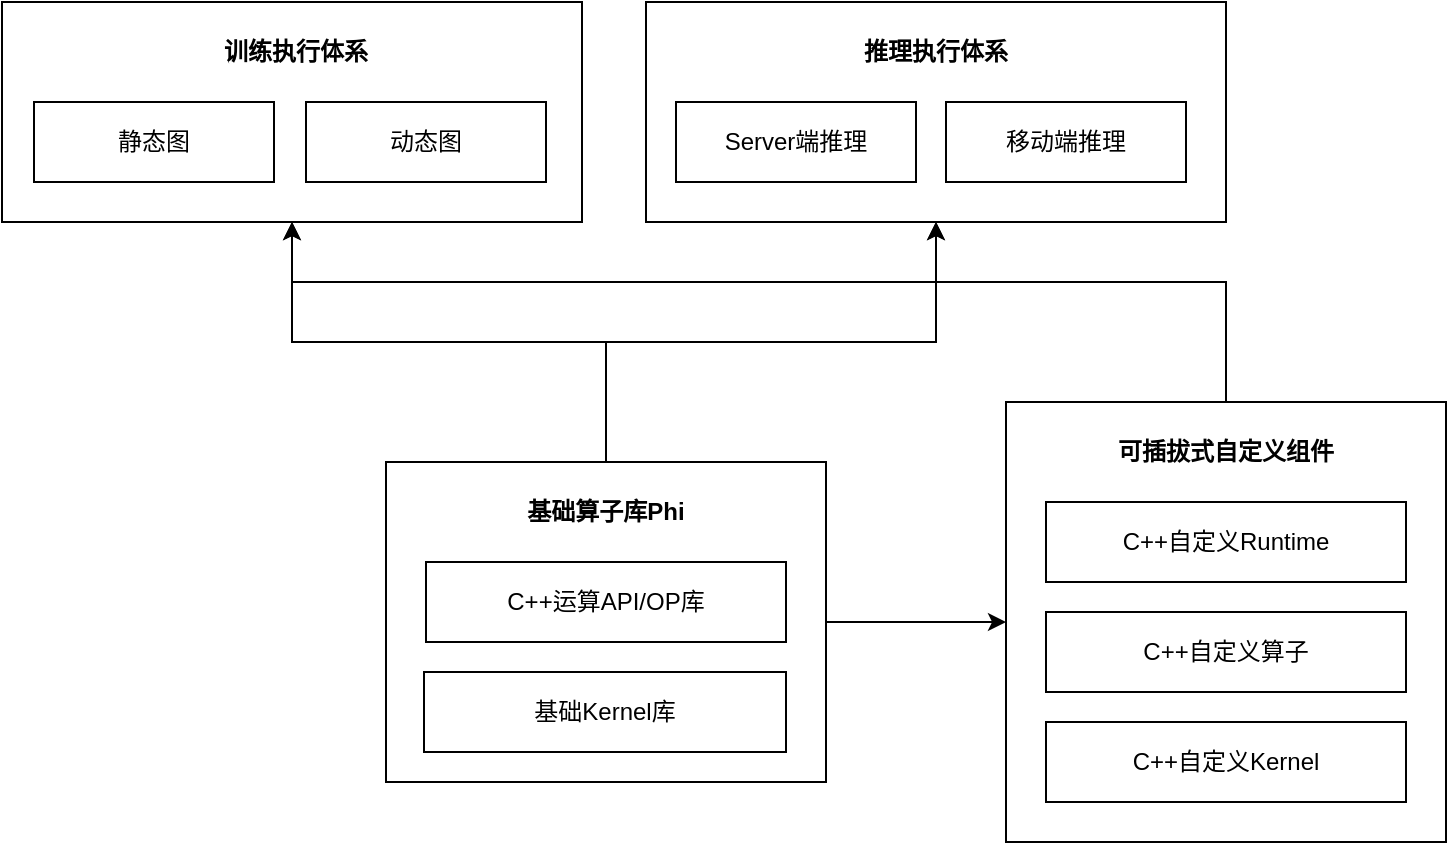 <mxfile version="18.0.7" type="github" pages="5">
  <diagram id="gUNIc96-A6eUASuaVPH1" name="all-framework">
    <mxGraphModel dx="946" dy="613" grid="1" gridSize="10" guides="1" tooltips="1" connect="1" arrows="1" fold="1" page="1" pageScale="1" pageWidth="827" pageHeight="1169" math="0" shadow="0">
      <root>
        <mxCell id="0" />
        <mxCell id="1" parent="0" />
        <mxCell id="IZkzQ_OtwRAx11R-YXKO-26" style="edgeStyle=orthogonalEdgeStyle;rounded=0;orthogonalLoop=1;jettySize=auto;html=1;entryX=0.5;entryY=1;entryDx=0;entryDy=0;" edge="1" parent="1" source="IZkzQ_OtwRAx11R-YXKO-22" target="IZkzQ_OtwRAx11R-YXKO-6">
          <mxGeometry relative="1" as="geometry">
            <Array as="points">
              <mxPoint x="690" y="390" />
              <mxPoint x="545" y="390" />
            </Array>
          </mxGeometry>
        </mxCell>
        <mxCell id="IZkzQ_OtwRAx11R-YXKO-27" style="edgeStyle=orthogonalEdgeStyle;rounded=0;orthogonalLoop=1;jettySize=auto;html=1;exitX=0.5;exitY=0;exitDx=0;exitDy=0;entryX=0.5;entryY=1;entryDx=0;entryDy=0;" edge="1" parent="1" source="IZkzQ_OtwRAx11R-YXKO-22" target="IZkzQ_OtwRAx11R-YXKO-3">
          <mxGeometry relative="1" as="geometry">
            <Array as="points">
              <mxPoint x="690" y="390" />
              <mxPoint x="223" y="390" />
            </Array>
          </mxGeometry>
        </mxCell>
        <mxCell id="IZkzQ_OtwRAx11R-YXKO-22" value="" style="rounded=0;whiteSpace=wrap;html=1;" vertex="1" parent="1">
          <mxGeometry x="580" y="450" width="220" height="220" as="geometry" />
        </mxCell>
        <mxCell id="IZkzQ_OtwRAx11R-YXKO-17" style="edgeStyle=orthogonalEdgeStyle;rounded=0;orthogonalLoop=1;jettySize=auto;html=1;exitX=0.5;exitY=0;exitDx=0;exitDy=0;entryX=0.5;entryY=1;entryDx=0;entryDy=0;" edge="1" parent="1" source="IZkzQ_OtwRAx11R-YXKO-9" target="IZkzQ_OtwRAx11R-YXKO-3">
          <mxGeometry relative="1" as="geometry" />
        </mxCell>
        <mxCell id="IZkzQ_OtwRAx11R-YXKO-18" style="edgeStyle=orthogonalEdgeStyle;rounded=0;orthogonalLoop=1;jettySize=auto;html=1;entryX=0.5;entryY=1;entryDx=0;entryDy=0;" edge="1" parent="1" source="IZkzQ_OtwRAx11R-YXKO-9" target="IZkzQ_OtwRAx11R-YXKO-6">
          <mxGeometry relative="1" as="geometry" />
        </mxCell>
        <mxCell id="IZkzQ_OtwRAx11R-YXKO-24" style="edgeStyle=orthogonalEdgeStyle;rounded=0;orthogonalLoop=1;jettySize=auto;html=1;exitX=1;exitY=0.5;exitDx=0;exitDy=0;entryX=0;entryY=0.5;entryDx=0;entryDy=0;" edge="1" parent="1" source="IZkzQ_OtwRAx11R-YXKO-9" target="IZkzQ_OtwRAx11R-YXKO-22">
          <mxGeometry relative="1" as="geometry" />
        </mxCell>
        <mxCell id="IZkzQ_OtwRAx11R-YXKO-9" value="" style="rounded=0;whiteSpace=wrap;html=1;" vertex="1" parent="1">
          <mxGeometry x="270" y="480" width="220" height="160" as="geometry" />
        </mxCell>
        <mxCell id="IZkzQ_OtwRAx11R-YXKO-1" value="基础Kernel库" style="rounded=0;whiteSpace=wrap;html=1;" vertex="1" parent="1">
          <mxGeometry x="289" y="585" width="181" height="40" as="geometry" />
        </mxCell>
        <mxCell id="IZkzQ_OtwRAx11R-YXKO-2" value="C++运算API/OP库" style="rounded=0;whiteSpace=wrap;html=1;" vertex="1" parent="1">
          <mxGeometry x="290" y="530" width="180" height="40" as="geometry" />
        </mxCell>
        <mxCell id="IZkzQ_OtwRAx11R-YXKO-3" value="" style="rounded=0;whiteSpace=wrap;html=1;" vertex="1" parent="1">
          <mxGeometry x="78" y="250" width="290" height="110" as="geometry" />
        </mxCell>
        <mxCell id="IZkzQ_OtwRAx11R-YXKO-4" value="动态图" style="rounded=0;whiteSpace=wrap;html=1;" vertex="1" parent="1">
          <mxGeometry x="230" y="300" width="120" height="40" as="geometry" />
        </mxCell>
        <mxCell id="IZkzQ_OtwRAx11R-YXKO-5" value="静态图" style="rounded=0;whiteSpace=wrap;html=1;" vertex="1" parent="1">
          <mxGeometry x="94" y="300" width="120" height="40" as="geometry" />
        </mxCell>
        <mxCell id="IZkzQ_OtwRAx11R-YXKO-6" value="" style="rounded=0;whiteSpace=wrap;html=1;" vertex="1" parent="1">
          <mxGeometry x="400" y="250" width="290" height="110" as="geometry" />
        </mxCell>
        <mxCell id="IZkzQ_OtwRAx11R-YXKO-7" value="Server端推理" style="rounded=0;whiteSpace=wrap;html=1;" vertex="1" parent="1">
          <mxGeometry x="415" y="300" width="120" height="40" as="geometry" />
        </mxCell>
        <mxCell id="IZkzQ_OtwRAx11R-YXKO-8" value="移动端推理" style="rounded=0;whiteSpace=wrap;html=1;" vertex="1" parent="1">
          <mxGeometry x="550" y="300" width="120" height="40" as="geometry" />
        </mxCell>
        <mxCell id="IZkzQ_OtwRAx11R-YXKO-10" value="基础算子库Phi" style="text;html=1;strokeColor=none;fillColor=none;align=center;verticalAlign=middle;whiteSpace=wrap;rounded=0;fontStyle=1" vertex="1" parent="1">
          <mxGeometry x="324.5" y="490" width="110" height="30" as="geometry" />
        </mxCell>
        <mxCell id="IZkzQ_OtwRAx11R-YXKO-11" value="训练执行体系" style="text;html=1;strokeColor=none;fillColor=none;align=center;verticalAlign=middle;whiteSpace=wrap;rounded=0;fontStyle=1" vertex="1" parent="1">
          <mxGeometry x="170" y="260" width="110" height="30" as="geometry" />
        </mxCell>
        <mxCell id="IZkzQ_OtwRAx11R-YXKO-16" value="推理执行体系" style="text;html=1;strokeColor=none;fillColor=none;align=center;verticalAlign=middle;whiteSpace=wrap;rounded=0;fontStyle=1" vertex="1" parent="1">
          <mxGeometry x="490" y="260" width="110" height="30" as="geometry" />
        </mxCell>
        <mxCell id="IZkzQ_OtwRAx11R-YXKO-19" value="C++自定义算子" style="rounded=0;whiteSpace=wrap;html=1;" vertex="1" parent="1">
          <mxGeometry x="600" y="555" width="180" height="40" as="geometry" />
        </mxCell>
        <mxCell id="IZkzQ_OtwRAx11R-YXKO-20" value="C++自定义Runtime" style="rounded=0;whiteSpace=wrap;html=1;" vertex="1" parent="1">
          <mxGeometry x="600" y="500" width="180" height="40" as="geometry" />
        </mxCell>
        <mxCell id="IZkzQ_OtwRAx11R-YXKO-21" value="C++自定义Kernel" style="rounded=0;whiteSpace=wrap;html=1;" vertex="1" parent="1">
          <mxGeometry x="600" y="610" width="180" height="40" as="geometry" />
        </mxCell>
        <mxCell id="IZkzQ_OtwRAx11R-YXKO-23" value="可插拔式自定义组件" style="text;html=1;strokeColor=none;fillColor=none;align=center;verticalAlign=middle;whiteSpace=wrap;rounded=0;fontStyle=1" vertex="1" parent="1">
          <mxGeometry x="625" y="460" width="130" height="30" as="geometry" />
        </mxCell>
      </root>
    </mxGraphModel>
  </diagram>
  <diagram id="NkqMn08no8hSKEZJivaE" name="framework">
    <mxGraphModel dx="946" dy="613" grid="1" gridSize="10" guides="1" tooltips="1" connect="1" arrows="1" fold="1" page="1" pageScale="1" pageWidth="827" pageHeight="1169" math="0" shadow="0">
      <root>
        <mxCell id="0" />
        <mxCell id="1" parent="0" />
        <mxCell id="mUzrur5JFKt8VHuN9QWR-8" value="" style="rounded=0;whiteSpace=wrap;html=1;dashed=1;fillColor=none;" parent="1" vertex="1">
          <mxGeometry x="180" y="160" width="370" height="300" as="geometry" />
        </mxCell>
        <mxCell id="mUzrur5JFKt8VHuN9QWR-1" value="（1）基础数据结构" style="rounded=0;whiteSpace=wrap;html=1;" parent="1" vertex="1">
          <mxGeometry x="190" y="410" width="350" height="40" as="geometry" />
        </mxCell>
        <mxCell id="mUzrur5JFKt8VHuN9QWR-2" value="（2）张量（Tensor）体系" style="rounded=0;whiteSpace=wrap;html=1;" parent="1" vertex="1">
          <mxGeometry x="190" y="360" width="350" height="40" as="geometry" />
        </mxCell>
        <mxCell id="mUzrur5JFKt8VHuN9QWR-3" value="（3）算子内核形式、注册管理体系" style="rounded=0;whiteSpace=wrap;html=1;fontStyle=1;fillColor=#dae8fc;strokeColor=#6c8ebf;" parent="1" vertex="1">
          <mxGeometry x="340" y="310" width="200" height="40" as="geometry" />
        </mxCell>
        <mxCell id="mUzrur5JFKt8VHuN9QWR-4" value="（4）算子维度类型推导管理体系" style="rounded=0;whiteSpace=wrap;html=1;" parent="1" vertex="1">
          <mxGeometry x="190" y="310" width="140" height="40" as="geometry" />
        </mxCell>
        <mxCell id="mUzrur5JFKt8VHuN9QWR-5" value="（5）算子定义描述及生成体系" style="rounded=0;whiteSpace=wrap;html=1;" parent="1" vertex="1">
          <mxGeometry x="190" y="260" width="350" height="40" as="geometry" />
        </mxCell>
        <mxCell id="mUzrur5JFKt8VHuN9QWR-6" value="（6）算子自动化编译及依赖分析体系" style="rounded=0;whiteSpace=wrap;html=1;" parent="1" vertex="1">
          <mxGeometry x="190" y="210" width="140" height="40" as="geometry" />
        </mxCell>
        <mxCell id="mUzrur5JFKt8VHuN9QWR-7" value="（7）算子适配框架执行调度体系" style="rounded=0;whiteSpace=wrap;html=1;" parent="1" vertex="1">
          <mxGeometry x="340" y="210" width="200" height="40" as="geometry" />
        </mxCell>
        <mxCell id="mUzrur5JFKt8VHuN9QWR-9" value="高复用性能的函数式算子体系" style="text;html=1;strokeColor=none;fillColor=none;align=center;verticalAlign=middle;whiteSpace=wrap;rounded=0;dashed=1;fontSize=14;fontStyle=1" parent="1" vertex="1">
          <mxGeometry x="190" y="170" width="190" height="30" as="geometry" />
        </mxCell>
        <mxCell id="mUzrur5JFKt8VHuN9QWR-10" value="&lt;b&gt;&lt;font style=&quot;font-size: 14px&quot;&gt;上层框架执行体系&lt;/font&gt;&lt;/b&gt;" style="rounded=0;whiteSpace=wrap;html=1;fillColor=none;dashed=1;" parent="1" vertex="1">
          <mxGeometry x="180" y="100" width="370" height="50" as="geometry" />
        </mxCell>
      </root>
    </mxGraphModel>
  </diagram>
  <diagram id="X960bwzPuzh3_Vx68Gtz" name="progress">
    <mxGraphModel dx="946" dy="613" grid="1" gridSize="10" guides="1" tooltips="1" connect="1" arrows="1" fold="1" page="1" pageScale="1" pageWidth="827" pageHeight="1169" math="0" shadow="0">
      <root>
        <mxCell id="0" />
        <mxCell id="1" parent="0" />
        <mxCell id="es0Vn_IxNAkJpTyqncEE-2" style="edgeStyle=orthogonalEdgeStyle;rounded=0;orthogonalLoop=1;jettySize=auto;html=1;exitX=0.5;exitY=1;exitDx=0;exitDy=0;entryX=0.5;entryY=0;entryDx=0;entryDy=0;fontSize=14;" parent="1" source="es0Vn_IxNAkJpTyqncEE-3" target="es0Vn_IxNAkJpTyqncEE-5" edge="1">
          <mxGeometry relative="1" as="geometry" />
        </mxCell>
        <mxCell id="es0Vn_IxNAkJpTyqncEE-3" value="有灵活输入参数的函数式算子内核" style="rounded=0;whiteSpace=wrap;html=1;fontSize=14;" parent="1" vertex="1">
          <mxGeometry x="80" y="140" width="240" height="40" as="geometry" />
        </mxCell>
        <mxCell id="es0Vn_IxNAkJpTyqncEE-4" style="edgeStyle=orthogonalEdgeStyle;rounded=0;orthogonalLoop=1;jettySize=auto;html=1;exitX=0.5;exitY=1;exitDx=0;exitDy=0;entryX=0.5;entryY=0;entryDx=0;entryDy=0;fontSize=14;" parent="1" source="es0Vn_IxNAkJpTyqncEE-5" target="es0Vn_IxNAkJpTyqncEE-9" edge="1">
          <mxGeometry relative="1" as="geometry" />
        </mxCell>
        <mxCell id="es0Vn_IxNAkJpTyqncEE-5" value="模板推导结构体" style="rounded=0;whiteSpace=wrap;html=1;fontSize=14;" parent="1" vertex="1">
          <mxGeometry x="120" y="210" width="160" height="40" as="geometry" />
        </mxCell>
        <mxCell id="es0Vn_IxNAkJpTyqncEE-6" style="edgeStyle=orthogonalEdgeStyle;rounded=0;orthogonalLoop=1;jettySize=auto;html=1;exitX=0.5;exitY=1;exitDx=0;exitDy=0;entryX=0.5;entryY=0;entryDx=0;entryDy=0;fontSize=14;" parent="1" source="es0Vn_IxNAkJpTyqncEE-7" target="es0Vn_IxNAkJpTyqncEE-3" edge="1">
          <mxGeometry relative="1" as="geometry" />
        </mxCell>
        <mxCell id="es0Vn_IxNAkJpTyqncEE-7" value="开始" style="ellipse;whiteSpace=wrap;html=1;fontSize=14;" parent="1" vertex="1">
          <mxGeometry x="155" y="50" width="90" height="60" as="geometry" />
        </mxCell>
        <mxCell id="es0Vn_IxNAkJpTyqncEE-8" style="edgeStyle=orthogonalEdgeStyle;rounded=0;orthogonalLoop=1;jettySize=auto;html=1;exitX=0.5;exitY=1;exitDx=0;exitDy=0;entryX=0.5;entryY=0;entryDx=0;entryDy=0;fontSize=14;" parent="1" source="es0Vn_IxNAkJpTyqncEE-9" target="es0Vn_IxNAkJpTyqncEE-14" edge="1">
          <mxGeometry relative="1" as="geometry" />
        </mxCell>
        <mxCell id="es0Vn_IxNAkJpTyqncEE-9" value="多种特化推导模板&lt;br style=&quot;font-size: 14px;&quot;&gt;匹配多种类型&lt;br style=&quot;font-size: 14px;&quot;&gt;Tensor, int, float..." style="rounded=0;whiteSpace=wrap;html=1;fontSize=14;" parent="1" vertex="1">
          <mxGeometry x="120" y="290" width="160" height="70" as="geometry" />
        </mxCell>
        <mxCell id="es0Vn_IxNAkJpTyqncEE-10" style="edgeStyle=orthogonalEdgeStyle;rounded=0;orthogonalLoop=1;jettySize=auto;html=1;exitX=1;exitY=0.5;exitDx=0;exitDy=0;fontSize=14;" parent="1" source="es0Vn_IxNAkJpTyqncEE-14" edge="1">
          <mxGeometry relative="1" as="geometry">
            <mxPoint x="200" y="270" as="targetPoint" />
            <Array as="points">
              <mxPoint x="350" y="430" />
              <mxPoint x="350" y="270" />
            </Array>
          </mxGeometry>
        </mxCell>
        <mxCell id="es0Vn_IxNAkJpTyqncEE-11" value="否" style="edgeLabel;html=1;align=center;verticalAlign=middle;resizable=0;points=[];fontSize=14;" parent="es0Vn_IxNAkJpTyqncEE-10" vertex="1" connectable="0">
          <mxGeometry x="-0.333" y="1" relative="1" as="geometry">
            <mxPoint as="offset" />
          </mxGeometry>
        </mxCell>
        <mxCell id="es0Vn_IxNAkJpTyqncEE-12" style="edgeStyle=orthogonalEdgeStyle;rounded=0;orthogonalLoop=1;jettySize=auto;html=1;exitX=0.5;exitY=1;exitDx=0;exitDy=0;entryX=0.5;entryY=0;entryDx=0;entryDy=0;fontSize=14;" parent="1" source="es0Vn_IxNAkJpTyqncEE-14" target="es0Vn_IxNAkJpTyqncEE-15" edge="1">
          <mxGeometry relative="1" as="geometry" />
        </mxCell>
        <mxCell id="es0Vn_IxNAkJpTyqncEE-13" value="是" style="edgeLabel;html=1;align=center;verticalAlign=middle;resizable=0;points=[];fontSize=14;" parent="es0Vn_IxNAkJpTyqncEE-12" vertex="1" connectable="0">
          <mxGeometry y="-1" relative="1" as="geometry">
            <mxPoint as="offset" />
          </mxGeometry>
        </mxCell>
        <mxCell id="es0Vn_IxNAkJpTyqncEE-14" value="匹配到结束标志？" style="rhombus;whiteSpace=wrap;html=1;fontSize=14;" parent="1" vertex="1">
          <mxGeometry x="105" y="390" width="190" height="80" as="geometry" />
        </mxCell>
        <mxCell id="es0Vn_IxNAkJpTyqncEE-15" value="结束" style="ellipse;whiteSpace=wrap;html=1;fontSize=14;" parent="1" vertex="1">
          <mxGeometry x="155" y="510" width="90" height="60" as="geometry" />
        </mxCell>
      </root>
    </mxGraphModel>
  </diagram>
  <diagram id="yAl5ipp7wr0XO9L8MDuv" name="op-submodule">
    <mxGraphModel dx="946" dy="613" grid="1" gridSize="10" guides="1" tooltips="1" connect="1" arrows="1" fold="1" page="1" pageScale="1" pageWidth="827" pageHeight="1169" math="0" shadow="0">
      <root>
        <mxCell id="0" />
        <mxCell id="1" parent="0" />
        <mxCell id="c-YyrmUReJj13FzycqNs-11" style="edgeStyle=orthogonalEdgeStyle;rounded=0;orthogonalLoop=1;jettySize=auto;html=1;exitX=0.5;exitY=1;exitDx=0;exitDy=0;entryX=0.5;entryY=0;entryDx=0;entryDy=0;" parent="1" source="YzAXO71SvRZqU1pFTOD5-1" target="c-YyrmUReJj13FzycqNs-1" edge="1">
          <mxGeometry relative="1" as="geometry" />
        </mxCell>
        <mxCell id="YzAXO71SvRZqU1pFTOD5-1" value="编写函数式算子内核" style="rounded=0;whiteSpace=wrap;html=1;flipV=1;" parent="1" vertex="1">
          <mxGeometry x="305" y="201" width="150" height="50" as="geometry" />
        </mxCell>
        <mxCell id="c-YyrmUReJj13FzycqNs-10" style="edgeStyle=orthogonalEdgeStyle;rounded=0;orthogonalLoop=1;jettySize=auto;html=1;" parent="1" source="YzAXO71SvRZqU1pFTOD5-2" target="YzAXO71SvRZqU1pFTOD5-1" edge="1">
          <mxGeometry relative="1" as="geometry" />
        </mxCell>
        <mxCell id="YzAXO71SvRZqU1pFTOD5-2" value="开始" style="ellipse;whiteSpace=wrap;html=1;flipV=1;" parent="1" vertex="1">
          <mxGeometry x="330" y="110" width="100" height="60" as="geometry" />
        </mxCell>
        <mxCell id="c-YyrmUReJj13FzycqNs-12" style="edgeStyle=orthogonalEdgeStyle;rounded=0;orthogonalLoop=1;jettySize=auto;html=1;exitX=0.5;exitY=1;exitDx=0;exitDy=0;" parent="1" source="c-YyrmUReJj13FzycqNs-1" target="c-YyrmUReJj13FzycqNs-2" edge="1">
          <mxGeometry relative="1" as="geometry" />
        </mxCell>
        <mxCell id="c-YyrmUReJj13FzycqNs-1" value="调用内核注册宏方法。传入必要参数" style="rounded=0;whiteSpace=wrap;html=1;flipV=1;" parent="1" vertex="1">
          <mxGeometry x="263.75" y="288" width="232.5" height="50" as="geometry" />
        </mxCell>
        <mxCell id="c-YyrmUReJj13FzycqNs-13" style="edgeStyle=orthogonalEdgeStyle;rounded=0;orthogonalLoop=1;jettySize=auto;html=1;exitX=0.5;exitY=1;exitDx=0;exitDy=0;entryX=0.5;entryY=0;entryDx=0;entryDy=0;" parent="1" source="c-YyrmUReJj13FzycqNs-2" target="c-YyrmUReJj13FzycqNs-3" edge="1">
          <mxGeometry relative="1" as="geometry" />
        </mxCell>
        <mxCell id="c-YyrmUReJj13FzycqNs-2" value="可变宏参数列表迭代解析" style="rounded=0;whiteSpace=wrap;html=1;flipV=1;" parent="1" vertex="1">
          <mxGeometry x="287.5" y="374" width="185" height="50" as="geometry" />
        </mxCell>
        <mxCell id="c-YyrmUReJj13FzycqNs-14" style="edgeStyle=orthogonalEdgeStyle;rounded=0;orthogonalLoop=1;jettySize=auto;html=1;exitX=0.5;exitY=1;exitDx=0;exitDy=0;entryX=0.5;entryY=0;entryDx=0;entryDy=0;" parent="1" source="c-YyrmUReJj13FzycqNs-3" target="c-YyrmUReJj13FzycqNs-7" edge="1">
          <mxGeometry relative="1" as="geometry" />
        </mxCell>
        <mxCell id="c-YyrmUReJj13FzycqNs-18" style="edgeStyle=orthogonalEdgeStyle;rounded=0;orthogonalLoop=1;jettySize=auto;html=1;exitX=0;exitY=0.5;exitDx=0;exitDy=0;entryX=0.5;entryY=0;entryDx=0;entryDy=0;" parent="1" source="c-YyrmUReJj13FzycqNs-3" target="c-YyrmUReJj13FzycqNs-4" edge="1">
          <mxGeometry relative="1" as="geometry" />
        </mxCell>
        <mxCell id="c-YyrmUReJj13FzycqNs-19" style="edgeStyle=orthogonalEdgeStyle;rounded=0;orthogonalLoop=1;jettySize=auto;html=1;exitX=1;exitY=0.5;exitDx=0;exitDy=0;entryX=0.5;entryY=0;entryDx=0;entryDy=0;" parent="1" source="c-YyrmUReJj13FzycqNs-3" target="c-YyrmUReJj13FzycqNs-5" edge="1">
          <mxGeometry relative="1" as="geometry" />
        </mxCell>
        <mxCell id="c-YyrmUReJj13FzycqNs-3" value="内核模板函数名拼接" style="rounded=0;whiteSpace=wrap;html=1;flipV=1;" parent="1" vertex="1">
          <mxGeometry x="287.5" y="461" width="185" height="50" as="geometry" />
        </mxCell>
        <mxCell id="c-YyrmUReJj13FzycqNs-22" style="edgeStyle=orthogonalEdgeStyle;rounded=0;orthogonalLoop=1;jettySize=auto;html=1;exitX=0.5;exitY=1;exitDx=0;exitDy=0;entryX=0.5;entryY=0;entryDx=0;entryDy=0;" parent="1" edge="1">
          <mxGeometry relative="1" as="geometry">
            <mxPoint x="152.5" y="592" as="sourcePoint" />
            <mxPoint x="380" y="800" as="targetPoint" />
            <Array as="points">
              <mxPoint x="152" y="785" />
              <mxPoint x="380" y="785" />
            </Array>
          </mxGeometry>
        </mxCell>
        <mxCell id="c-YyrmUReJj13FzycqNs-4" value="内核模板函数自动实例化" style="rounded=0;whiteSpace=wrap;html=1;" parent="1" vertex="1">
          <mxGeometry x="60" y="547" width="185" height="50" as="geometry" />
        </mxCell>
        <mxCell id="c-YyrmUReJj13FzycqNs-20" style="edgeStyle=orthogonalEdgeStyle;rounded=0;orthogonalLoop=1;jettySize=auto;html=1;exitX=0.5;exitY=1;exitDx=0;exitDy=0;entryX=1;entryY=0.5;entryDx=0;entryDy=0;" parent="1" source="c-YyrmUReJj13FzycqNs-5" target="c-YyrmUReJj13FzycqNs-6" edge="1">
          <mxGeometry relative="1" as="geometry" />
        </mxCell>
        <mxCell id="c-YyrmUReJj13FzycqNs-5" value="内核模板函数形式归一化" style="rounded=0;whiteSpace=wrap;html=1;" parent="1" vertex="1">
          <mxGeometry x="520" y="547" width="185" height="50" as="geometry" />
        </mxCell>
        <mxCell id="c-YyrmUReJj13FzycqNs-16" style="edgeStyle=orthogonalEdgeStyle;rounded=0;orthogonalLoop=1;jettySize=auto;html=1;exitX=0.5;exitY=1;exitDx=0;exitDy=0;entryX=0.5;entryY=0;entryDx=0;entryDy=0;" parent="1" source="c-YyrmUReJj13FzycqNs-6" target="c-YyrmUReJj13FzycqNs-8" edge="1">
          <mxGeometry relative="1" as="geometry" />
        </mxCell>
        <mxCell id="c-YyrmUReJj13FzycqNs-6" value="实际内核注册" style="rounded=0;whiteSpace=wrap;html=1;flipV=1;" parent="1" vertex="1">
          <mxGeometry x="287.5" y="634" width="185" height="50" as="geometry" />
        </mxCell>
        <mxCell id="c-YyrmUReJj13FzycqNs-15" style="edgeStyle=orthogonalEdgeStyle;rounded=0;orthogonalLoop=1;jettySize=auto;html=1;exitX=0.5;exitY=1;exitDx=0;exitDy=0;entryX=0.5;entryY=0;entryDx=0;entryDy=0;" parent="1" source="c-YyrmUReJj13FzycqNs-7" target="c-YyrmUReJj13FzycqNs-6" edge="1">
          <mxGeometry relative="1" as="geometry" />
        </mxCell>
        <mxCell id="c-YyrmUReJj13FzycqNs-7" value="内核模板函数参数信息解析" style="rounded=0;whiteSpace=wrap;html=1;flipV=1;" parent="1" vertex="1">
          <mxGeometry x="283.75" y="547" width="192.5" height="50" as="geometry" />
        </mxCell>
        <mxCell id="c-YyrmUReJj13FzycqNs-17" style="edgeStyle=orthogonalEdgeStyle;rounded=0;orthogonalLoop=1;jettySize=auto;html=1;exitX=0.5;exitY=1;exitDx=0;exitDy=0;" parent="1" source="c-YyrmUReJj13FzycqNs-8" edge="1">
          <mxGeometry relative="1" as="geometry">
            <mxPoint x="380" y="800" as="targetPoint" />
          </mxGeometry>
        </mxCell>
        <mxCell id="c-YyrmUReJj13FzycqNs-8" value="内核管理" style="rounded=0;whiteSpace=wrap;html=1;flipV=1;" parent="1" vertex="1">
          <mxGeometry x="287.5" y="720" width="185" height="50" as="geometry" />
        </mxCell>
        <mxCell id="c-YyrmUReJj13FzycqNs-9" value="结束" style="ellipse;whiteSpace=wrap;html=1;flipV=1;" parent="1" vertex="1">
          <mxGeometry x="330" y="805" width="100" height="60" as="geometry" />
        </mxCell>
      </root>
    </mxGraphModel>
  </diagram>
  <diagram id="o3bPO1eSLwtCvsiXDyCh" name="arg-parse">
    <mxGraphModel dx="946" dy="613" grid="1" gridSize="10" guides="1" tooltips="1" connect="1" arrows="1" fold="1" page="1" pageScale="1" pageWidth="827" pageHeight="1169" math="0" shadow="0">
      <root>
        <mxCell id="0" />
        <mxCell id="1" parent="0" />
        <mxCell id="y32FMJ9TcKoq8pDhNnwG-5" style="edgeStyle=orthogonalEdgeStyle;rounded=0;orthogonalLoop=1;jettySize=auto;html=1;exitX=0.5;exitY=1;exitDx=0;exitDy=0;" parent="1" source="TYjVbshedwZqNzJ-Dqyn-1" target="TYjVbshedwZqNzJ-Dqyn-2" edge="1">
          <mxGeometry relative="1" as="geometry" />
        </mxCell>
        <mxCell id="TYjVbshedwZqNzJ-Dqyn-1" value="开始" style="ellipse;whiteSpace=wrap;html=1;" parent="1" vertex="1">
          <mxGeometry x="335" y="90" width="100" height="60" as="geometry" />
        </mxCell>
        <mxCell id="y32FMJ9TcKoq8pDhNnwG-6" style="edgeStyle=orthogonalEdgeStyle;rounded=0;orthogonalLoop=1;jettySize=auto;html=1;exitX=0.5;exitY=1;exitDx=0;exitDy=0;entryX=0.5;entryY=0;entryDx=0;entryDy=0;" parent="1" source="TYjVbshedwZqNzJ-Dqyn-2" target="u_jA3dy9FuDE9JctROPP-1" edge="1">
          <mxGeometry relative="1" as="geometry" />
        </mxCell>
        <mxCell id="TYjVbshedwZqNzJ-Dqyn-2" value="传入完整函数名（函数类型）" style="rounded=0;whiteSpace=wrap;html=1;" parent="1" vertex="1">
          <mxGeometry x="280" y="180" width="210" height="50" as="geometry" />
        </mxCell>
        <mxCell id="y32FMJ9TcKoq8pDhNnwG-7" style="edgeStyle=orthogonalEdgeStyle;rounded=0;orthogonalLoop=1;jettySize=auto;html=1;exitX=0.5;exitY=1;exitDx=0;exitDy=0;entryX=0.5;entryY=0;entryDx=0;entryDy=0;" parent="1" source="u_jA3dy9FuDE9JctROPP-1" target="u_jA3dy9FuDE9JctROPP-2" edge="1">
          <mxGeometry relative="1" as="geometry" />
        </mxCell>
        <mxCell id="u_jA3dy9FuDE9JctROPP-1" value="依次遍历函数参数类型" style="rounded=0;whiteSpace=wrap;html=1;" parent="1" vertex="1">
          <mxGeometry x="280" y="260" width="210" height="50" as="geometry" />
        </mxCell>
        <mxCell id="y32FMJ9TcKoq8pDhNnwG-8" style="edgeStyle=orthogonalEdgeStyle;rounded=0;orthogonalLoop=1;jettySize=auto;html=1;exitX=0.5;exitY=1;exitDx=0;exitDy=0;" parent="1" source="u_jA3dy9FuDE9JctROPP-2" target="y32FMJ9TcKoq8pDhNnwG-1" edge="1">
          <mxGeometry relative="1" as="geometry" />
        </mxCell>
        <mxCell id="u_jA3dy9FuDE9JctROPP-2" value="判别函数参数类型，根据类型不同&lt;br&gt;转换为可记录的信息并存储" style="rounded=0;whiteSpace=wrap;html=1;" parent="1" vertex="1">
          <mxGeometry x="265" y="340" width="240" height="50" as="geometry" />
        </mxCell>
        <mxCell id="y32FMJ9TcKoq8pDhNnwG-3" style="edgeStyle=orthogonalEdgeStyle;rounded=0;orthogonalLoop=1;jettySize=auto;html=1;exitX=0.5;exitY=1;exitDx=0;exitDy=0;entryX=0.5;entryY=0;entryDx=0;entryDy=0;" parent="1" source="y32FMJ9TcKoq8pDhNnwG-1" target="y32FMJ9TcKoq8pDhNnwG-2" edge="1">
          <mxGeometry relative="1" as="geometry" />
        </mxCell>
        <mxCell id="y32FMJ9TcKoq8pDhNnwG-12" value="是" style="edgeLabel;html=1;align=center;verticalAlign=middle;resizable=0;points=[];" parent="y32FMJ9TcKoq8pDhNnwG-3" vertex="1" connectable="0">
          <mxGeometry x="0.043" y="2" relative="1" as="geometry">
            <mxPoint as="offset" />
          </mxGeometry>
        </mxCell>
        <mxCell id="y32FMJ9TcKoq8pDhNnwG-10" style="edgeStyle=orthogonalEdgeStyle;rounded=0;orthogonalLoop=1;jettySize=auto;html=1;exitX=1;exitY=0.5;exitDx=0;exitDy=0;entryX=1;entryY=0.5;entryDx=0;entryDy=0;" parent="1" source="y32FMJ9TcKoq8pDhNnwG-1" target="u_jA3dy9FuDE9JctROPP-1" edge="1">
          <mxGeometry relative="1" as="geometry">
            <Array as="points">
              <mxPoint x="540" y="455" />
              <mxPoint x="540" y="285" />
            </Array>
          </mxGeometry>
        </mxCell>
        <mxCell id="y32FMJ9TcKoq8pDhNnwG-11" value="否" style="edgeLabel;html=1;align=center;verticalAlign=middle;resizable=0;points=[];" parent="y32FMJ9TcKoq8pDhNnwG-10" vertex="1" connectable="0">
          <mxGeometry x="-0.255" y="1" relative="1" as="geometry">
            <mxPoint as="offset" />
          </mxGeometry>
        </mxCell>
        <mxCell id="y32FMJ9TcKoq8pDhNnwG-1" value="是否遍历结束？" style="rhombus;whiteSpace=wrap;html=1;" parent="1" vertex="1">
          <mxGeometry x="300" y="420" width="170" height="70" as="geometry" />
        </mxCell>
        <mxCell id="y32FMJ9TcKoq8pDhNnwG-2" value="开始" style="ellipse;whiteSpace=wrap;html=1;" parent="1" vertex="1">
          <mxGeometry x="335" y="524.5" width="100" height="60" as="geometry" />
        </mxCell>
      </root>
    </mxGraphModel>
  </diagram>
</mxfile>
